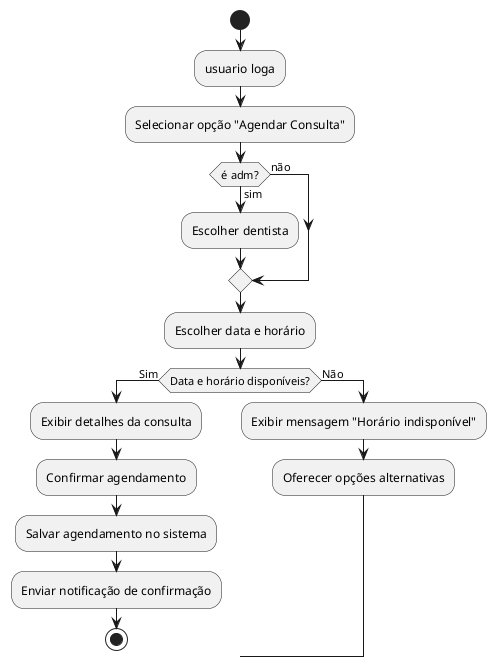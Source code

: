 @startuml
start

:usuario loga;
:Selecionar opção "Agendar Consulta";
if(é adm?) then (sim)
    :Escolher dentista;
else (não)
endif
:Escolher data e horário;

if (Data e horário disponíveis?) then (Sim)
    :Exibir detalhes da consulta;
    :Confirmar agendamento;
    :Salvar agendamento no sistema;
    :Enviar notificação de confirmação;
    stop
else (Não)
    :Exibir mensagem "Horário indisponível";
    :Oferecer opções alternativas;
    ->Escolher data e horário;
endif

@enduml
